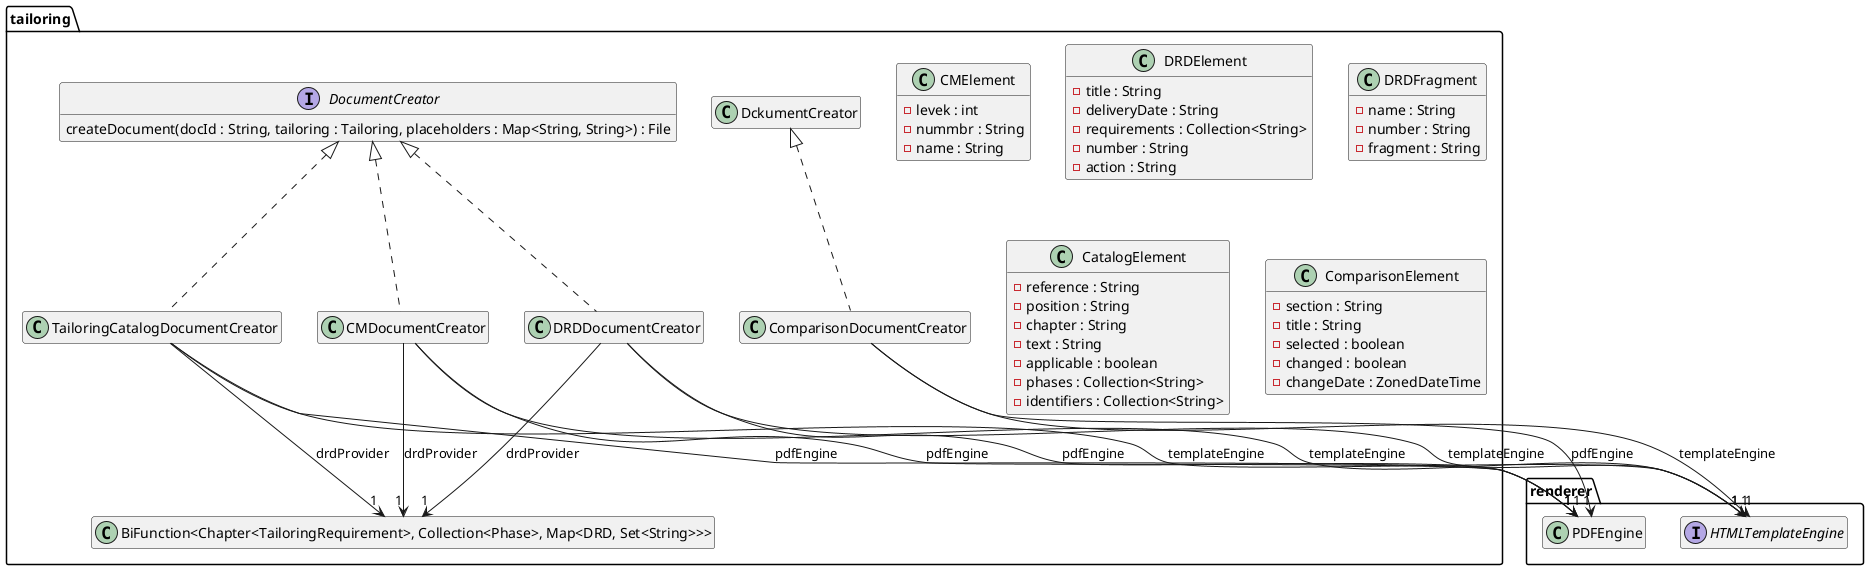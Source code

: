 @startuml Ebene3.png
hide empty members

package renderer {
    interface HTMLTemplateEngine
    class PDFEngine
}

package tailoring {

    interface DocumentCreator {
        createDocument(docId : String, tailoring : Tailoring, placeholders : Map<String, String>) : File
    }

    class TailoringCatalogDocumentCreator {
    }
    DocumentCreator <|.. TailoringCatalogDocumentCreator
    TailoringCatalogDocumentCreator --> "1" HTMLTemplateEngine : templateEngine
    TailoringCatalogDocumentCreator --> "1" PDFEngine : pdfEngine
    TailoringCatalogDocumentCreator --> "1" "BiFunction<Chapter<TailoringRequirement>, Collection<Phase>, Map<DRD, Set<String>>>" : drdProvider

    class CMDocumentCreator {
    }
    DocumentCreator <|.. CMDocumentCreator
    CMDocumentCreator --> "1" HTMLTemplateEngine : templateEngine
    CMDocumentCreator --> "1" PDFEngine : pdfEngine
    CMDocumentCreator --> "1" "BiFunction<Chapter<TailoringRequirement>, Collection<Phase>, Map<DRD, Set<String>>>" : drdProvider


    class CMElement {
        -levek : int
        -nummbr : String
        -name : String
    }


    class DRDDocumentCreator {
    }
    DocumentCreator <|.. DRDDocumentCreator
    DRDDocumentCreator --> "1" HTMLTemplateEngine : templateEngine
    DRDDocumentCreator --> "1" PDFEngine : pdfEngine
    DRDDocumentCreator --> "1" "BiFunction<Chapter<TailoringRequirement>, Collection<Phase>, Map<DRD, Set<String>>>" : drdProvider

    class DRDElement {
        -title : String
        -deliveryDate : String
        -requirements : Collection<String>
        -number : String
        -action : String
    }

    class DRDFragment {
        -name : String
        -number : String
        -fragment : String
    }

    class CatalogElement {
        -reference : String
        -position : String
        -chapter : String
        -text : String
        -applicable : boolean
        -phases : Collection<String>
        -identifiers : Collection<String>
    }


    class ComparisonDocumentCreator {
    }
    DckumentCreator <|.. ComparisonDocumentCreator
    ComparisonDocumentCreator --> "1" HTMLTemplateEngine : templateEngine
    ComparisonDocumentCreator --> "1" PDFEngine : pdfEngine

    class ComparisonElement {
        -section : String
        -title : String
        -selected : boolean
        -changed : boolean
        -changeDate : ZonedDateTime
    }
}
@enduml